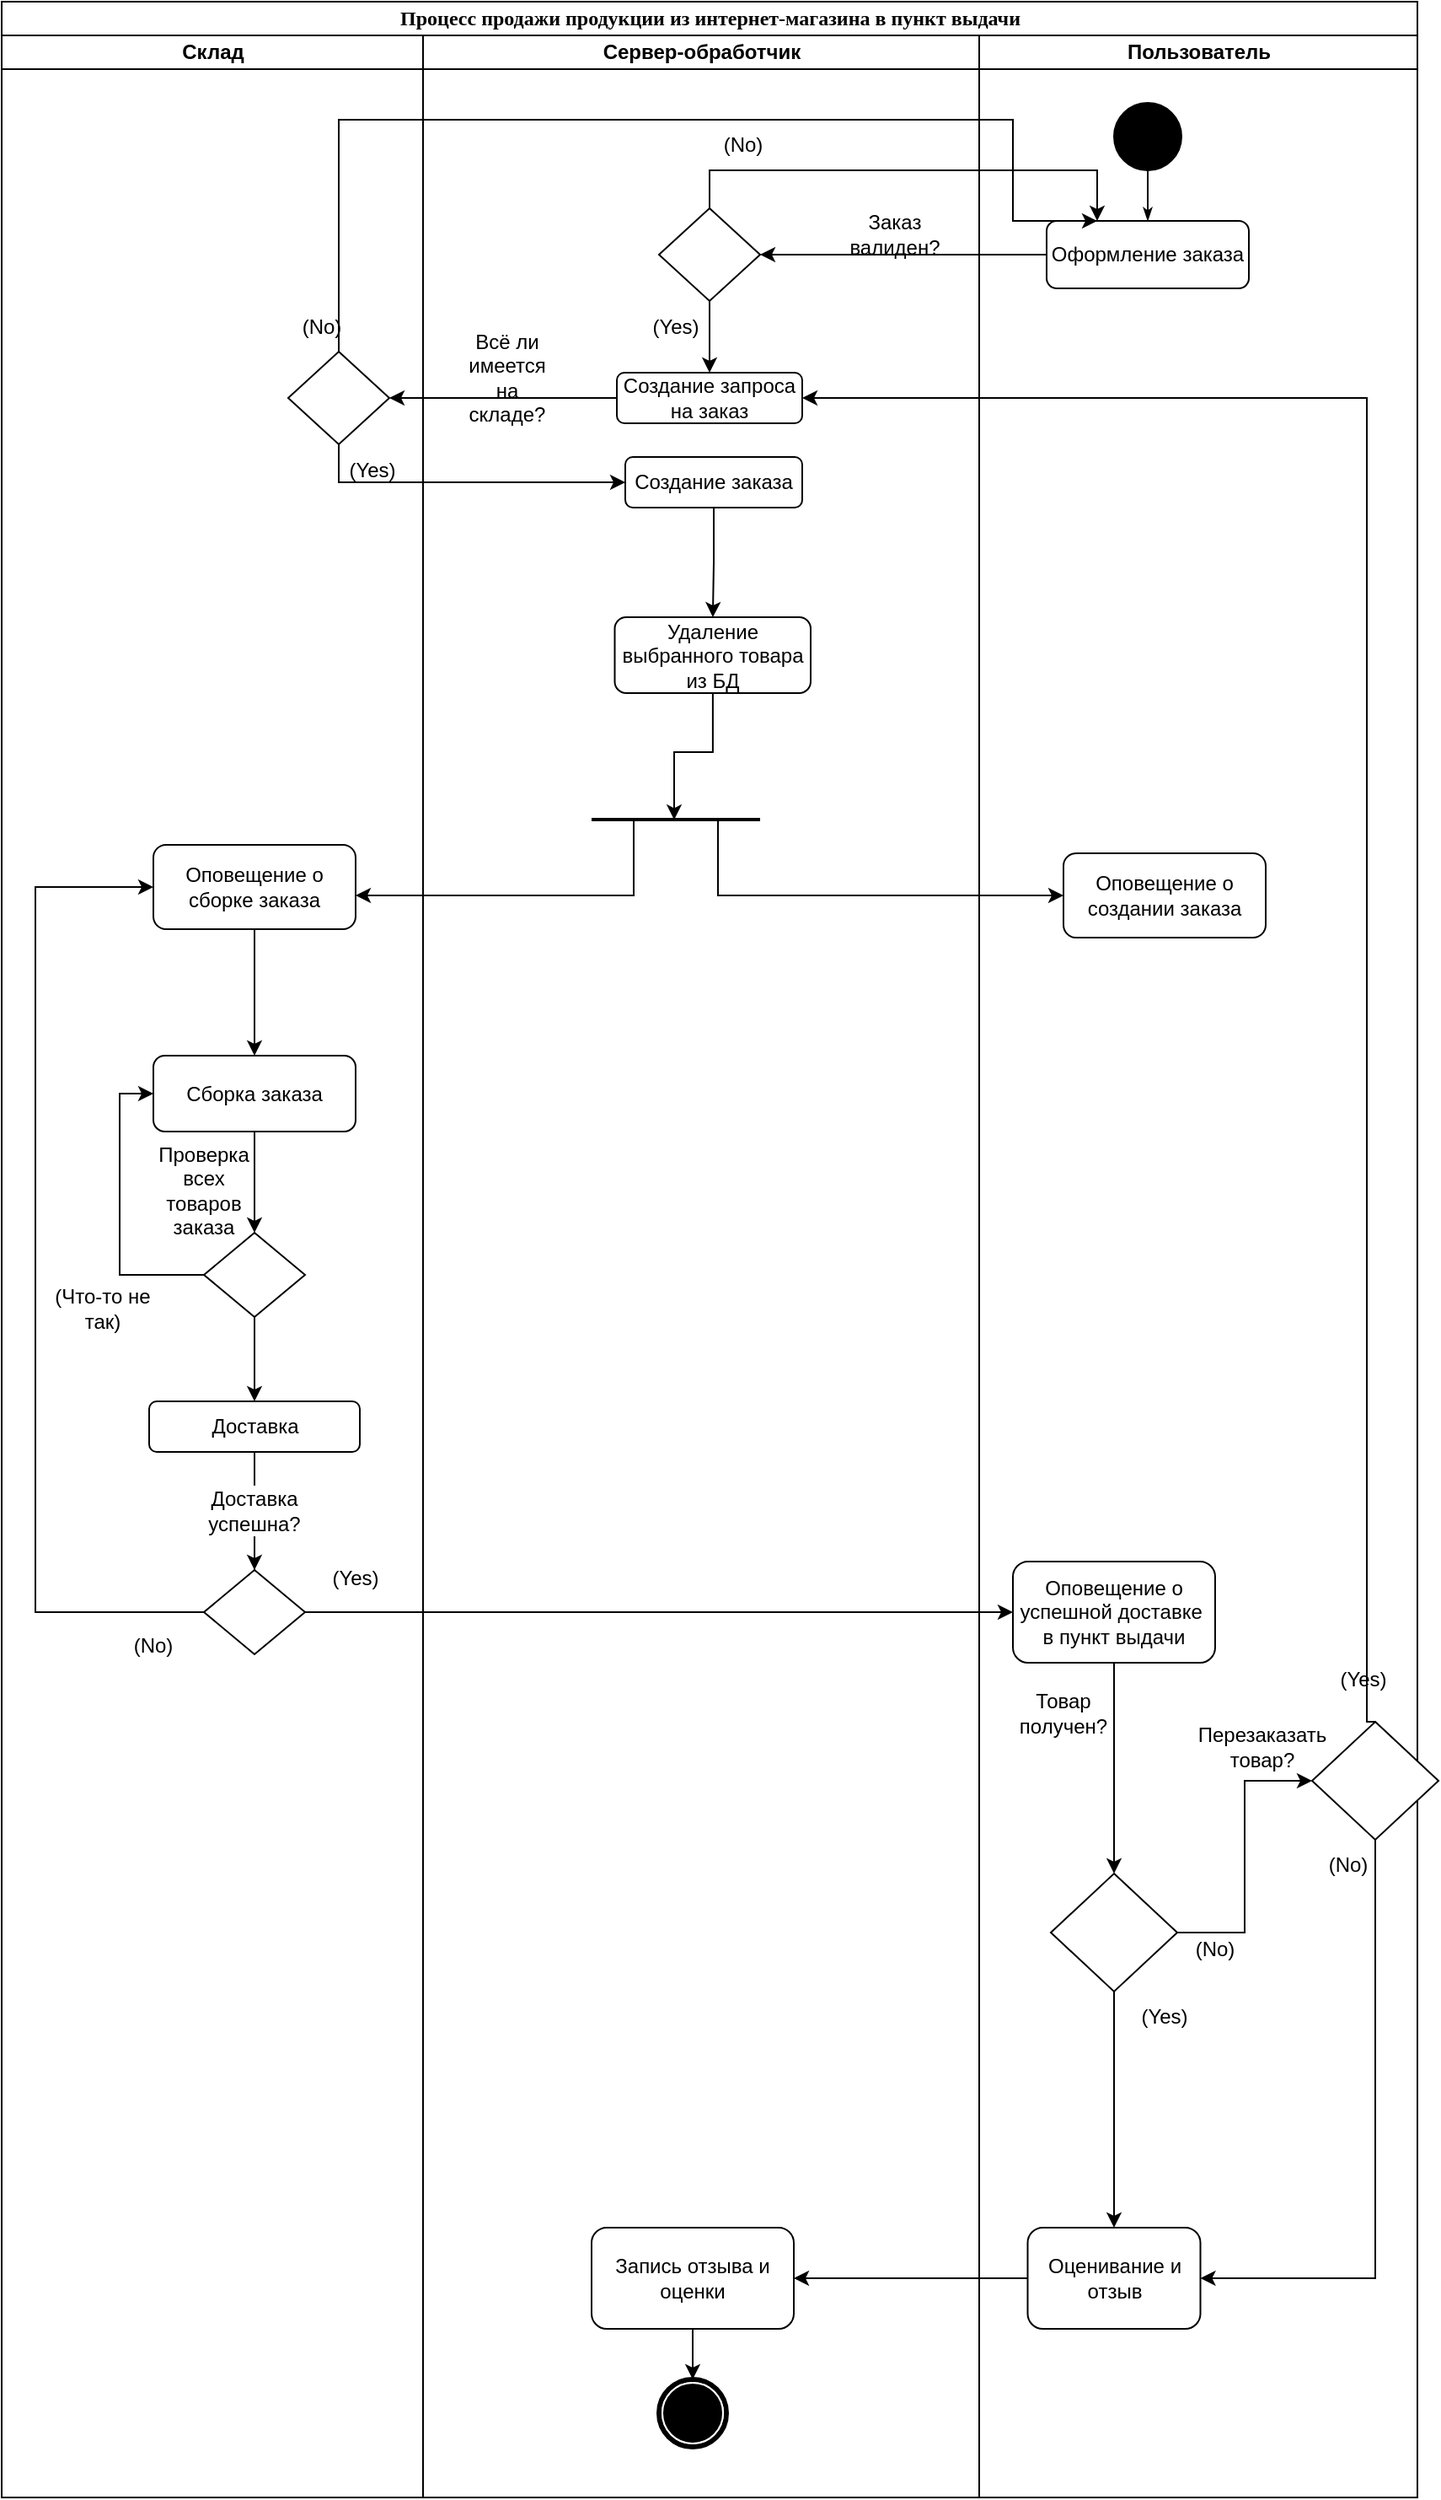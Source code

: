 <mxfile version="18.0.4" type="github">
  <diagram name="Page-1" id="0783ab3e-0a74-02c8-0abd-f7b4e66b4bec">
    <mxGraphModel dx="2415" dy="1093" grid="1" gridSize="10" guides="1" tooltips="1" connect="1" arrows="1" fold="1" page="1" pageScale="1" pageWidth="850" pageHeight="1100" background="none" math="0" shadow="0">
      <root>
        <mxCell id="0" />
        <mxCell id="1" parent="0" />
        <mxCell id="1c1d494c118603dd-1" value="Процесс продажи продукции из интернет-магазина в пункт выдачи" style="swimlane;html=1;childLayout=stackLayout;startSize=20;rounded=0;shadow=0;comic=0;labelBackgroundColor=none;strokeWidth=1;fontFamily=Verdana;fontSize=12;align=center;" parent="1" vertex="1">
          <mxGeometry x="40" y="20" width="840" height="1480" as="geometry" />
        </mxCell>
        <mxCell id="1c1d494c118603dd-3" value="Склад" style="swimlane;html=1;startSize=20;" parent="1c1d494c118603dd-1" vertex="1">
          <mxGeometry y="20" width="250" height="1460" as="geometry">
            <mxRectangle x="250" y="20" width="30" height="970" as="alternateBounds" />
          </mxGeometry>
        </mxCell>
        <mxCell id="s6Z7ixu7YTlbctVGE_1--64" value="" style="rhombus;whiteSpace=wrap;html=1;" vertex="1" parent="1c1d494c118603dd-3">
          <mxGeometry x="170" y="187.5" width="60" height="55" as="geometry" />
        </mxCell>
        <mxCell id="s6Z7ixu7YTlbctVGE_1--69" value="(Yes)" style="text;html=1;strokeColor=none;fillColor=none;align=center;verticalAlign=middle;whiteSpace=wrap;rounded=0;" vertex="1" parent="1c1d494c118603dd-3">
          <mxGeometry x="190" y="242.5" width="60" height="30" as="geometry" />
        </mxCell>
        <mxCell id="s6Z7ixu7YTlbctVGE_1--72" value="(No)" style="text;html=1;strokeColor=none;fillColor=none;align=center;verticalAlign=middle;whiteSpace=wrap;rounded=0;" vertex="1" parent="1c1d494c118603dd-3">
          <mxGeometry x="160" y="157.5" width="60" height="30" as="geometry" />
        </mxCell>
        <mxCell id="s6Z7ixu7YTlbctVGE_1--85" value="Оповещение о сборке заказа" style="rounded=1;whiteSpace=wrap;html=1;" vertex="1" parent="1c1d494c118603dd-3">
          <mxGeometry x="90" y="480" width="120" height="50" as="geometry" />
        </mxCell>
        <mxCell id="s6Z7ixu7YTlbctVGE_1--90" value="" style="rhombus;whiteSpace=wrap;html=1;" vertex="1" parent="1c1d494c118603dd-3">
          <mxGeometry x="120" y="710" width="60" height="50" as="geometry" />
        </mxCell>
        <mxCell id="s6Z7ixu7YTlbctVGE_1--92" value="Проверка&lt;br&gt;всех товаров заказа" style="text;html=1;strokeColor=none;fillColor=none;align=center;verticalAlign=middle;whiteSpace=wrap;rounded=0;" vertex="1" parent="1c1d494c118603dd-3">
          <mxGeometry x="90" y="670" width="60" height="30" as="geometry" />
        </mxCell>
        <mxCell id="s6Z7ixu7YTlbctVGE_1--95" value="(Что-то не так)" style="text;html=1;strokeColor=none;fillColor=none;align=center;verticalAlign=middle;whiteSpace=wrap;rounded=0;" vertex="1" parent="1c1d494c118603dd-3">
          <mxGeometry x="30" y="740" width="60" height="30" as="geometry" />
        </mxCell>
        <mxCell id="s6Z7ixu7YTlbctVGE_1--101" value="Доставка" style="rounded=1;whiteSpace=wrap;html=1;" vertex="1" parent="1c1d494c118603dd-3">
          <mxGeometry x="87.5" y="810" width="125" height="30" as="geometry" />
        </mxCell>
        <mxCell id="s6Z7ixu7YTlbctVGE_1--100" value="" style="edgeStyle=orthogonalEdgeStyle;rounded=0;orthogonalLoop=1;jettySize=auto;html=1;entryX=0.5;entryY=0;entryDx=0;entryDy=0;" edge="1" parent="1c1d494c118603dd-3" source="s6Z7ixu7YTlbctVGE_1--90" target="s6Z7ixu7YTlbctVGE_1--101">
          <mxGeometry relative="1" as="geometry">
            <mxPoint x="150" y="835" as="targetPoint" />
          </mxGeometry>
        </mxCell>
        <mxCell id="s6Z7ixu7YTlbctVGE_1--107" value="" style="rhombus;whiteSpace=wrap;html=1;" vertex="1" parent="1c1d494c118603dd-3">
          <mxGeometry x="120" y="910" width="60" height="50" as="geometry" />
        </mxCell>
        <mxCell id="s6Z7ixu7YTlbctVGE_1--106" value="" style="edgeStyle=orthogonalEdgeStyle;rounded=0;orthogonalLoop=1;jettySize=auto;html=1;entryX=0.5;entryY=0;entryDx=0;entryDy=0;startArrow=none;" edge="1" parent="1c1d494c118603dd-3" source="s6Z7ixu7YTlbctVGE_1--108" target="s6Z7ixu7YTlbctVGE_1--107">
          <mxGeometry relative="1" as="geometry">
            <mxPoint x="150" y="895" as="targetPoint" />
          </mxGeometry>
        </mxCell>
        <mxCell id="s6Z7ixu7YTlbctVGE_1--108" value="Доставка успешна?" style="text;html=1;strokeColor=none;fillColor=none;align=center;verticalAlign=middle;whiteSpace=wrap;rounded=0;" vertex="1" parent="1c1d494c118603dd-3">
          <mxGeometry x="120" y="860" width="60" height="30" as="geometry" />
        </mxCell>
        <mxCell id="s6Z7ixu7YTlbctVGE_1--109" value="" style="edgeStyle=orthogonalEdgeStyle;rounded=0;orthogonalLoop=1;jettySize=auto;html=1;entryX=0.5;entryY=0;entryDx=0;entryDy=0;endArrow=none;" edge="1" parent="1c1d494c118603dd-3" source="s6Z7ixu7YTlbctVGE_1--101" target="s6Z7ixu7YTlbctVGE_1--108">
          <mxGeometry relative="1" as="geometry">
            <mxPoint x="190" y="880" as="sourcePoint" />
            <mxPoint x="190" y="950" as="targetPoint" />
          </mxGeometry>
        </mxCell>
        <mxCell id="s6Z7ixu7YTlbctVGE_1--114" value="" style="edgeStyle=orthogonalEdgeStyle;rounded=0;orthogonalLoop=1;jettySize=auto;html=1;entryX=0;entryY=0.5;entryDx=0;entryDy=0;" edge="1" parent="1c1d494c118603dd-3" source="s6Z7ixu7YTlbctVGE_1--107" target="s6Z7ixu7YTlbctVGE_1--85">
          <mxGeometry relative="1" as="geometry">
            <mxPoint x="40" y="630" as="targetPoint" />
            <Array as="points">
              <mxPoint x="20" y="935" />
              <mxPoint x="20" y="505" />
            </Array>
          </mxGeometry>
        </mxCell>
        <mxCell id="s6Z7ixu7YTlbctVGE_1--115" value="(Yes)" style="text;html=1;strokeColor=none;fillColor=none;align=center;verticalAlign=middle;whiteSpace=wrap;rounded=0;" vertex="1" parent="1c1d494c118603dd-3">
          <mxGeometry x="180" y="900" width="60" height="30" as="geometry" />
        </mxCell>
        <mxCell id="s6Z7ixu7YTlbctVGE_1--116" value="(No)" style="text;html=1;strokeColor=none;fillColor=none;align=center;verticalAlign=middle;whiteSpace=wrap;rounded=0;" vertex="1" parent="1c1d494c118603dd-3">
          <mxGeometry x="60" y="940" width="60" height="30" as="geometry" />
        </mxCell>
        <mxCell id="1c1d494c118603dd-4" value="Сервер-обработчик" style="swimlane;html=1;startSize=20;" parent="1c1d494c118603dd-1" vertex="1">
          <mxGeometry x="250" y="20" width="330" height="1460" as="geometry" />
        </mxCell>
        <mxCell id="s6Z7ixu7YTlbctVGE_1--52" value="" style="rhombus;whiteSpace=wrap;html=1;" vertex="1" parent="1c1d494c118603dd-4">
          <mxGeometry x="140" y="102.5" width="60" height="55" as="geometry" />
        </mxCell>
        <mxCell id="s6Z7ixu7YTlbctVGE_1--53" value="Заказ валиден?" style="text;html=1;strokeColor=none;fillColor=none;align=center;verticalAlign=middle;whiteSpace=wrap;rounded=0;" vertex="1" parent="1c1d494c118603dd-4">
          <mxGeometry x="250" y="102.5" width="60" height="30" as="geometry" />
        </mxCell>
        <mxCell id="s6Z7ixu7YTlbctVGE_1--55" value="" style="edgeStyle=orthogonalEdgeStyle;rounded=0;orthogonalLoop=1;jettySize=auto;html=1;entryX=0.5;entryY=0;entryDx=0;entryDy=0;" edge="1" parent="1c1d494c118603dd-4" source="s6Z7ixu7YTlbctVGE_1--52" target="s6Z7ixu7YTlbctVGE_1--56">
          <mxGeometry relative="1" as="geometry">
            <mxPoint x="170" y="200" as="targetPoint" />
          </mxGeometry>
        </mxCell>
        <mxCell id="s6Z7ixu7YTlbctVGE_1--56" value="Создание запроса на заказ" style="rounded=1;whiteSpace=wrap;html=1;" vertex="1" parent="1c1d494c118603dd-4">
          <mxGeometry x="115" y="200" width="110" height="30" as="geometry" />
        </mxCell>
        <mxCell id="s6Z7ixu7YTlbctVGE_1--58" value="(Yes)" style="text;html=1;strokeColor=none;fillColor=none;align=center;verticalAlign=middle;whiteSpace=wrap;rounded=0;" vertex="1" parent="1c1d494c118603dd-4">
          <mxGeometry x="120" y="157.5" width="60" height="30" as="geometry" />
        </mxCell>
        <mxCell id="s6Z7ixu7YTlbctVGE_1--61" value="(No)" style="text;html=1;strokeColor=none;fillColor=none;align=center;verticalAlign=middle;whiteSpace=wrap;rounded=0;" vertex="1" parent="1c1d494c118603dd-4">
          <mxGeometry x="160" y="50" width="60" height="30" as="geometry" />
        </mxCell>
        <mxCell id="s6Z7ixu7YTlbctVGE_1--65" value="Всё ли имеется на складе?" style="text;html=1;strokeColor=none;fillColor=none;align=center;verticalAlign=middle;whiteSpace=wrap;rounded=0;" vertex="1" parent="1c1d494c118603dd-4">
          <mxGeometry x="20" y="187.5" width="60" height="30" as="geometry" />
        </mxCell>
        <mxCell id="s6Z7ixu7YTlbctVGE_1--68" value="Создание заказа" style="rounded=1;whiteSpace=wrap;html=1;" vertex="1" parent="1c1d494c118603dd-4">
          <mxGeometry x="120" y="250" width="105" height="30" as="geometry" />
        </mxCell>
        <mxCell id="s6Z7ixu7YTlbctVGE_1--73" value="Удаление выбранного товара из БД" style="whiteSpace=wrap;html=1;rounded=1;" vertex="1" parent="1c1d494c118603dd-4">
          <mxGeometry x="113.75" y="345" width="116.25" height="45" as="geometry" />
        </mxCell>
        <mxCell id="s6Z7ixu7YTlbctVGE_1--74" value="" style="edgeStyle=orthogonalEdgeStyle;rounded=0;orthogonalLoop=1;jettySize=auto;html=1;" edge="1" parent="1c1d494c118603dd-4" source="s6Z7ixu7YTlbctVGE_1--68" target="s6Z7ixu7YTlbctVGE_1--73">
          <mxGeometry relative="1" as="geometry" />
        </mxCell>
        <mxCell id="s6Z7ixu7YTlbctVGE_1--80" value="" style="line;strokeWidth=2;html=1;" vertex="1" parent="1c1d494c118603dd-4">
          <mxGeometry x="100" y="460" width="100" height="10" as="geometry" />
        </mxCell>
        <mxCell id="s6Z7ixu7YTlbctVGE_1--76" value="" style="edgeStyle=orthogonalEdgeStyle;rounded=0;orthogonalLoop=1;jettySize=auto;html=1;entryX=0.49;entryY=0.516;entryDx=0;entryDy=0;entryPerimeter=0;" edge="1" parent="1c1d494c118603dd-4" source="s6Z7ixu7YTlbctVGE_1--73" target="s6Z7ixu7YTlbctVGE_1--80">
          <mxGeometry relative="1" as="geometry">
            <mxPoint x="153" y="460.048" as="targetPoint" />
          </mxGeometry>
        </mxCell>
        <mxCell id="s6Z7ixu7YTlbctVGE_1--133" value="Запись отзыва и оценки" style="whiteSpace=wrap;html=1;rounded=1;" vertex="1" parent="1c1d494c118603dd-4">
          <mxGeometry x="100" y="1300" width="120" height="60" as="geometry" />
        </mxCell>
        <mxCell id="s6Z7ixu7YTlbctVGE_1--136" value="" style="edgeStyle=orthogonalEdgeStyle;rounded=0;orthogonalLoop=1;jettySize=auto;html=1;entryX=0.5;entryY=0;entryDx=0;entryDy=0;" edge="1" parent="1c1d494c118603dd-4" source="s6Z7ixu7YTlbctVGE_1--133" target="60571a20871a0731-5">
          <mxGeometry relative="1" as="geometry">
            <mxPoint x="156.25" y="1380" as="targetPoint" />
          </mxGeometry>
        </mxCell>
        <mxCell id="60571a20871a0731-5" value="" style="shape=mxgraph.bpmn.shape;html=1;verticalLabelPosition=bottom;labelBackgroundColor=#ffffff;verticalAlign=top;perimeter=ellipsePerimeter;outline=end;symbol=terminate;rounded=0;shadow=0;comic=0;strokeWidth=1;fontFamily=Verdana;fontSize=12;align=center;" parent="1c1d494c118603dd-4" vertex="1">
          <mxGeometry x="140" y="1390" width="40" height="40" as="geometry" />
        </mxCell>
        <mxCell id="s6Z7ixu7YTlbctVGE_1--134" value="" style="edgeStyle=orthogonalEdgeStyle;rounded=0;orthogonalLoop=1;jettySize=auto;html=1;" edge="1" parent="1c1d494c118603dd-1" source="s6Z7ixu7YTlbctVGE_1--128" target="s6Z7ixu7YTlbctVGE_1--133">
          <mxGeometry relative="1" as="geometry" />
        </mxCell>
        <mxCell id="s6Z7ixu7YTlbctVGE_1--18" value="Пользователь" style="swimlane;html=1;startSize=20;" vertex="1" parent="1c1d494c118603dd-1">
          <mxGeometry x="580" y="20" width="260" height="1460" as="geometry" />
        </mxCell>
        <mxCell id="s6Z7ixu7YTlbctVGE_1--19" style="edgeStyle=orthogonalEdgeStyle;rounded=0;html=1;labelBackgroundColor=none;startArrow=none;startFill=0;startSize=5;endArrow=classicThin;endFill=1;endSize=5;jettySize=auto;orthogonalLoop=1;strokeWidth=1;fontFamily=Verdana;fontSize=12" edge="1" parent="s6Z7ixu7YTlbctVGE_1--18" source="s6Z7ixu7YTlbctVGE_1--20" target="s6Z7ixu7YTlbctVGE_1--47">
          <mxGeometry relative="1" as="geometry">
            <mxPoint x="100" y="110" as="targetPoint" />
          </mxGeometry>
        </mxCell>
        <mxCell id="s6Z7ixu7YTlbctVGE_1--20" value="" style="ellipse;whiteSpace=wrap;html=1;rounded=0;shadow=0;comic=0;labelBackgroundColor=none;strokeWidth=1;fillColor=#000000;fontFamily=Verdana;fontSize=12;align=center;" vertex="1" parent="s6Z7ixu7YTlbctVGE_1--18">
          <mxGeometry x="80" y="40" width="40" height="40" as="geometry" />
        </mxCell>
        <mxCell id="s6Z7ixu7YTlbctVGE_1--47" value="Оформление заказа" style="rounded=1;whiteSpace=wrap;html=1;" vertex="1" parent="s6Z7ixu7YTlbctVGE_1--18">
          <mxGeometry x="40" y="110" width="120" height="40" as="geometry" />
        </mxCell>
        <mxCell id="s6Z7ixu7YTlbctVGE_1--84" value="Оповещение о создании заказа" style="rounded=1;whiteSpace=wrap;html=1;" vertex="1" parent="s6Z7ixu7YTlbctVGE_1--18">
          <mxGeometry x="50" y="485" width="120" height="50" as="geometry" />
        </mxCell>
        <mxCell id="s6Z7ixu7YTlbctVGE_1--112" value="Оповещение о успешной доставке&amp;nbsp;&lt;br&gt;в пункт выдачи" style="rounded=1;whiteSpace=wrap;html=1;" vertex="1" parent="s6Z7ixu7YTlbctVGE_1--18">
          <mxGeometry x="20" y="905" width="120" height="60" as="geometry" />
        </mxCell>
        <mxCell id="s6Z7ixu7YTlbctVGE_1--121" value="" style="rhombus;whiteSpace=wrap;html=1;" vertex="1" parent="s6Z7ixu7YTlbctVGE_1--18">
          <mxGeometry x="42.5" y="1090" width="75" height="70" as="geometry" />
        </mxCell>
        <mxCell id="s6Z7ixu7YTlbctVGE_1--120" value="" style="edgeStyle=orthogonalEdgeStyle;rounded=0;orthogonalLoop=1;jettySize=auto;html=1;entryX=0.5;entryY=0;entryDx=0;entryDy=0;" edge="1" parent="s6Z7ixu7YTlbctVGE_1--18" source="s6Z7ixu7YTlbctVGE_1--112" target="s6Z7ixu7YTlbctVGE_1--121">
          <mxGeometry relative="1" as="geometry">
            <mxPoint x="125" y="1035" as="targetPoint" />
          </mxGeometry>
        </mxCell>
        <mxCell id="s6Z7ixu7YTlbctVGE_1--122" value="Товар получен?" style="text;html=1;strokeColor=none;fillColor=none;align=center;verticalAlign=middle;whiteSpace=wrap;rounded=0;" vertex="1" parent="s6Z7ixu7YTlbctVGE_1--18">
          <mxGeometry x="20" y="980" width="60" height="30" as="geometry" />
        </mxCell>
        <mxCell id="s6Z7ixu7YTlbctVGE_1--128" value="Оценивание и отзыв" style="rounded=1;whiteSpace=wrap;html=1;" vertex="1" parent="s6Z7ixu7YTlbctVGE_1--18">
          <mxGeometry x="28.75" y="1300" width="102.5" height="60" as="geometry" />
        </mxCell>
        <mxCell id="s6Z7ixu7YTlbctVGE_1--141" value="(Yes)" style="text;html=1;strokeColor=none;fillColor=none;align=center;verticalAlign=middle;whiteSpace=wrap;rounded=0;" vertex="1" parent="s6Z7ixu7YTlbctVGE_1--18">
          <mxGeometry x="80" y="1160" width="60" height="30" as="geometry" />
        </mxCell>
        <mxCell id="s6Z7ixu7YTlbctVGE_1--139" value="" style="rhombus;whiteSpace=wrap;html=1;" vertex="1" parent="s6Z7ixu7YTlbctVGE_1--18">
          <mxGeometry x="197.5" y="1000" width="75" height="70" as="geometry" />
        </mxCell>
        <mxCell id="s6Z7ixu7YTlbctVGE_1--146" value="" style="edgeStyle=orthogonalEdgeStyle;rounded=0;orthogonalLoop=1;jettySize=auto;html=1;entryX=1;entryY=0.5;entryDx=0;entryDy=0;" edge="1" parent="s6Z7ixu7YTlbctVGE_1--18" source="s6Z7ixu7YTlbctVGE_1--139" target="s6Z7ixu7YTlbctVGE_1--128">
          <mxGeometry relative="1" as="geometry">
            <mxPoint x="230" y="1220" as="targetPoint" />
            <Array as="points">
              <mxPoint x="235" y="1330" />
            </Array>
          </mxGeometry>
        </mxCell>
        <mxCell id="s6Z7ixu7YTlbctVGE_1--144" value="Перезаказать товар?" style="text;html=1;strokeColor=none;fillColor=none;align=center;verticalAlign=middle;whiteSpace=wrap;rounded=0;" vertex="1" parent="s6Z7ixu7YTlbctVGE_1--18">
          <mxGeometry x="117.5" y="1000" width="100" height="30" as="geometry" />
        </mxCell>
        <mxCell id="s6Z7ixu7YTlbctVGE_1--150" value="(Yes)" style="text;html=1;strokeColor=none;fillColor=none;align=center;verticalAlign=middle;whiteSpace=wrap;rounded=0;" vertex="1" parent="s6Z7ixu7YTlbctVGE_1--18">
          <mxGeometry x="197.5" y="960" width="60" height="30" as="geometry" />
        </mxCell>
        <mxCell id="s6Z7ixu7YTlbctVGE_1--152" value="" style="edgeStyle=orthogonalEdgeStyle;rounded=0;orthogonalLoop=1;jettySize=auto;html=1;entryX=0;entryY=0.5;entryDx=0;entryDy=0;" edge="1" parent="s6Z7ixu7YTlbctVGE_1--18" source="s6Z7ixu7YTlbctVGE_1--121" target="s6Z7ixu7YTlbctVGE_1--139">
          <mxGeometry relative="1" as="geometry">
            <mxPoint x="175" y="1125" as="targetPoint" />
          </mxGeometry>
        </mxCell>
        <mxCell id="s6Z7ixu7YTlbctVGE_1--154" value="(No)" style="text;html=1;strokeColor=none;fillColor=none;align=center;verticalAlign=middle;whiteSpace=wrap;rounded=0;" vertex="1" parent="s6Z7ixu7YTlbctVGE_1--18">
          <mxGeometry x="110" y="1120" width="60" height="30" as="geometry" />
        </mxCell>
        <mxCell id="s6Z7ixu7YTlbctVGE_1--155" value="(No)" style="text;html=1;strokeColor=none;fillColor=none;align=center;verticalAlign=middle;whiteSpace=wrap;rounded=0;" vertex="1" parent="s6Z7ixu7YTlbctVGE_1--18">
          <mxGeometry x="188.75" y="1070" width="60" height="30" as="geometry" />
        </mxCell>
        <mxCell id="s6Z7ixu7YTlbctVGE_1--157" value="" style="edgeStyle=orthogonalEdgeStyle;rounded=0;orthogonalLoop=1;jettySize=auto;html=1;entryX=0.5;entryY=0;entryDx=0;entryDy=0;" edge="1" parent="s6Z7ixu7YTlbctVGE_1--18" source="s6Z7ixu7YTlbctVGE_1--121" target="s6Z7ixu7YTlbctVGE_1--128">
          <mxGeometry relative="1" as="geometry">
            <mxPoint x="57.5" y="1245" as="targetPoint" />
          </mxGeometry>
        </mxCell>
        <mxCell id="s6Z7ixu7YTlbctVGE_1--51" value="" style="edgeStyle=orthogonalEdgeStyle;rounded=0;orthogonalLoop=1;jettySize=auto;html=1;entryX=1;entryY=0.5;entryDx=0;entryDy=0;" edge="1" parent="1c1d494c118603dd-1" source="s6Z7ixu7YTlbctVGE_1--47" target="s6Z7ixu7YTlbctVGE_1--52">
          <mxGeometry relative="1" as="geometry">
            <mxPoint x="430" y="150" as="targetPoint" />
          </mxGeometry>
        </mxCell>
        <mxCell id="s6Z7ixu7YTlbctVGE_1--59" value="" style="edgeStyle=elbowEdgeStyle;elbow=vertical;endArrow=classic;html=1;rounded=0;exitX=0.5;exitY=0;exitDx=0;exitDy=0;entryX=0.25;entryY=0;entryDx=0;entryDy=0;" edge="1" parent="1c1d494c118603dd-1" source="s6Z7ixu7YTlbctVGE_1--52" target="s6Z7ixu7YTlbctVGE_1--47">
          <mxGeometry width="50" height="50" relative="1" as="geometry">
            <mxPoint x="320" y="240" as="sourcePoint" />
            <mxPoint x="370" y="190" as="targetPoint" />
            <Array as="points">
              <mxPoint x="510" y="100" />
            </Array>
          </mxGeometry>
        </mxCell>
        <mxCell id="s6Z7ixu7YTlbctVGE_1--63" value="" style="edgeStyle=orthogonalEdgeStyle;rounded=0;orthogonalLoop=1;jettySize=auto;html=1;entryX=1;entryY=0.5;entryDx=0;entryDy=0;" edge="1" parent="1c1d494c118603dd-1" source="s6Z7ixu7YTlbctVGE_1--56" target="s6Z7ixu7YTlbctVGE_1--64">
          <mxGeometry relative="1" as="geometry">
            <mxPoint x="270" y="235" as="targetPoint" />
          </mxGeometry>
        </mxCell>
        <mxCell id="s6Z7ixu7YTlbctVGE_1--67" value="" style="edgeStyle=orthogonalEdgeStyle;rounded=0;orthogonalLoop=1;jettySize=auto;html=1;entryX=0;entryY=0.5;entryDx=0;entryDy=0;" edge="1" parent="1c1d494c118603dd-1" source="s6Z7ixu7YTlbctVGE_1--64" target="s6Z7ixu7YTlbctVGE_1--68">
          <mxGeometry relative="1" as="geometry">
            <mxPoint x="180" y="340" as="targetPoint" />
            <Array as="points">
              <mxPoint x="200" y="285" />
            </Array>
          </mxGeometry>
        </mxCell>
        <mxCell id="s6Z7ixu7YTlbctVGE_1--71" value="" style="edgeStyle=orthogonalEdgeStyle;rounded=0;orthogonalLoop=1;jettySize=auto;html=1;entryX=0.25;entryY=0;entryDx=0;entryDy=0;" edge="1" parent="1c1d494c118603dd-1" source="s6Z7ixu7YTlbctVGE_1--64" target="s6Z7ixu7YTlbctVGE_1--47">
          <mxGeometry relative="1" as="geometry">
            <mxPoint x="200" y="130" as="targetPoint" />
            <Array as="points">
              <mxPoint x="200" y="70" />
              <mxPoint x="600" y="70" />
            </Array>
          </mxGeometry>
        </mxCell>
        <mxCell id="s6Z7ixu7YTlbctVGE_1--83" value="" style="edgeStyle=elbowEdgeStyle;elbow=horizontal;endArrow=classic;html=1;rounded=0;exitX=0.75;exitY=0.5;exitDx=0;exitDy=0;exitPerimeter=0;" edge="1" parent="1c1d494c118603dd-1" source="s6Z7ixu7YTlbctVGE_1--80" target="s6Z7ixu7YTlbctVGE_1--84">
          <mxGeometry width="50" height="50" relative="1" as="geometry">
            <mxPoint x="320" y="490" as="sourcePoint" />
            <mxPoint x="590" y="540" as="targetPoint" />
            <Array as="points">
              <mxPoint x="425" y="530" />
            </Array>
          </mxGeometry>
        </mxCell>
        <mxCell id="s6Z7ixu7YTlbctVGE_1--111" value="" style="edgeStyle=orthogonalEdgeStyle;rounded=0;orthogonalLoop=1;jettySize=auto;html=1;entryX=0;entryY=0.5;entryDx=0;entryDy=0;" edge="1" parent="1c1d494c118603dd-1" source="s6Z7ixu7YTlbctVGE_1--107" target="s6Z7ixu7YTlbctVGE_1--112">
          <mxGeometry relative="1" as="geometry">
            <mxPoint x="230" y="955" as="targetPoint" />
          </mxGeometry>
        </mxCell>
        <mxCell id="s6Z7ixu7YTlbctVGE_1--149" value="" style="edgeStyle=orthogonalEdgeStyle;rounded=0;orthogonalLoop=1;jettySize=auto;html=1;entryX=1;entryY=0.5;entryDx=0;entryDy=0;exitX=0.5;exitY=0;exitDx=0;exitDy=0;" edge="1" parent="1c1d494c118603dd-1" source="s6Z7ixu7YTlbctVGE_1--139" target="s6Z7ixu7YTlbctVGE_1--56">
          <mxGeometry relative="1" as="geometry">
            <mxPoint x="442.5" y="990" as="targetPoint" />
            <Array as="points">
              <mxPoint x="810" y="1020" />
              <mxPoint x="810" y="235" />
            </Array>
          </mxGeometry>
        </mxCell>
        <mxCell id="s6Z7ixu7YTlbctVGE_1--82" value="" style="edgeStyle=elbowEdgeStyle;elbow=horizontal;endArrow=classic;html=1;rounded=0;exitX=0.25;exitY=0.5;exitDx=0;exitDy=0;exitPerimeter=0;" edge="1" parent="1" source="s6Z7ixu7YTlbctVGE_1--80">
          <mxGeometry width="50" height="50" relative="1" as="geometry">
            <mxPoint x="360" y="510" as="sourcePoint" />
            <mxPoint x="250" y="550" as="targetPoint" />
            <Array as="points">
              <mxPoint x="415" y="560" />
            </Array>
          </mxGeometry>
        </mxCell>
        <mxCell id="s6Z7ixu7YTlbctVGE_1--89" value="" style="edgeStyle=orthogonalEdgeStyle;rounded=0;orthogonalLoop=1;jettySize=auto;html=1;entryX=0.5;entryY=0;entryDx=0;entryDy=0;" edge="1" parent="1" source="s6Z7ixu7YTlbctVGE_1--86" target="s6Z7ixu7YTlbctVGE_1--90">
          <mxGeometry relative="1" as="geometry">
            <mxPoint x="185.048" y="752.539" as="targetPoint" />
          </mxGeometry>
        </mxCell>
        <mxCell id="s6Z7ixu7YTlbctVGE_1--86" value="Сборка заказа" style="whiteSpace=wrap;html=1;rounded=1;" vertex="1" parent="1">
          <mxGeometry x="130" y="645" width="120" height="45" as="geometry" />
        </mxCell>
        <mxCell id="s6Z7ixu7YTlbctVGE_1--87" value="" style="edgeStyle=orthogonalEdgeStyle;rounded=0;orthogonalLoop=1;jettySize=auto;html=1;" edge="1" parent="1" source="s6Z7ixu7YTlbctVGE_1--85" target="s6Z7ixu7YTlbctVGE_1--86">
          <mxGeometry relative="1" as="geometry" />
        </mxCell>
        <mxCell id="s6Z7ixu7YTlbctVGE_1--94" value="" style="edgeStyle=orthogonalEdgeStyle;rounded=0;orthogonalLoop=1;jettySize=auto;html=1;entryX=0;entryY=0.5;entryDx=0;entryDy=0;" edge="1" parent="1" source="s6Z7ixu7YTlbctVGE_1--90" target="s6Z7ixu7YTlbctVGE_1--86">
          <mxGeometry relative="1" as="geometry">
            <mxPoint x="190" y="880" as="targetPoint" />
            <Array as="points">
              <mxPoint x="110" y="775" />
              <mxPoint x="110" y="667" />
            </Array>
          </mxGeometry>
        </mxCell>
      </root>
    </mxGraphModel>
  </diagram>
</mxfile>
